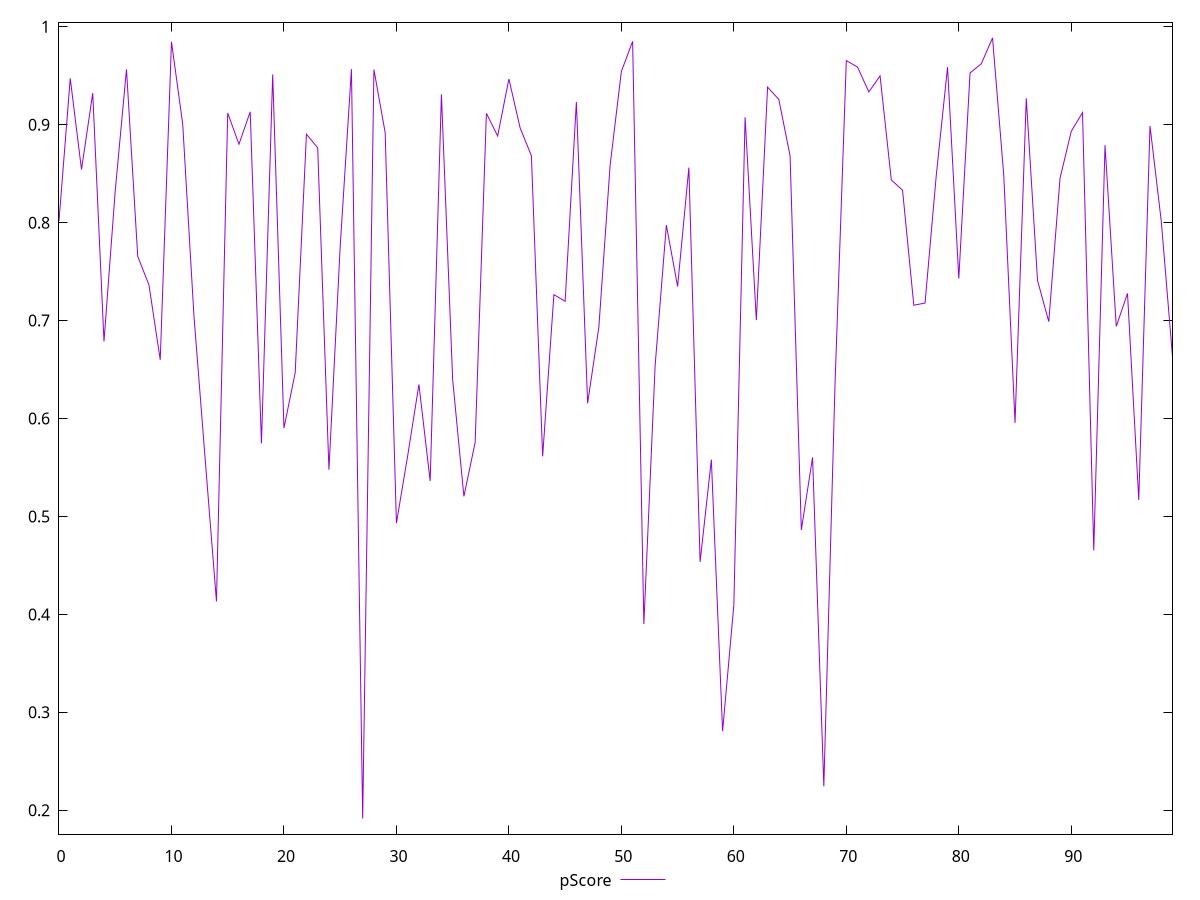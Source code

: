 reset

$pScore <<EOF
0 0.801958306423831
1 0.9473130704928794
2 0.8542937426408995
3 0.9322157247955024
4 0.6787304249798165
5 0.8325509058260097
6 0.956456874280609
7 0.7656131336782059
8 0.7363630334109632
9 0.6600192295101455
10 0.9846906734656806
11 0.9004893019183136
12 0.7045420335718344
13 0.5579797985933883
14 0.4132673440600173
15 0.9119810256029174
16 0.8801203150739954
17 0.9132084481804095
18 0.5746082203437728
19 0.9513408891322821
20 0.5902559085431929
21 0.6467778054430167
22 0.890354445446847
23 0.8764623037212571
24 0.5477660409500836
25 0.7755233119695348
26 0.9567463937957372
27 0.19160057440124711
28 0.956340420828244
29 0.8918656935122434
30 0.4932358874293037
31 0.5619521778107639
32 0.6348390278487874
33 0.5362835610373833
34 0.9310714507162572
35 0.6395512686645153
36 0.5205369995133087
37 0.5756908566473673
38 0.9116660126880767
39 0.8884866701219007
40 0.9467935137935906
41 0.8966575637203511
42 0.8683488438030613
43 0.561359031157469
44 0.726511700794809
45 0.7197036972737929
46 0.923278672301728
47 0.6156217163335673
48 0.6935286053300762
49 0.8587453587912073
50 0.9544082056946139
51 0.985160830105176
52 0.3901368828481326
53 0.6538260849778854
54 0.7974211633360353
55 0.734865262658744
56 0.8562057649308233
57 0.4537063175553298
58 0.5580756457063316
59 0.28076558123525797
60 0.40964296410628565
61 0.9075917953794344
62 0.7005423376270548
63 0.9383863334976554
64 0.925773074182491
65 0.8681462101765873
66 0.48628599925288907
67 0.560321039774896
68 0.2244741948429797
69 0.6365333005522478
70 0.9655207162140704
71 0.9588373985274629
72 0.9335031300964453
73 0.9498794193072122
74 0.8436671595882783
75 0.8331089153275546
76 0.715687683601537
77 0.7179571025450671
78 0.848625324208502
79 0.9587680322768873
80 0.7430125320302077
81 0.9529081979133096
82 0.9622649067858176
83 0.9886648467125391
84 0.8480340556897341
85 0.5955488535492082
86 0.9269687308910682
87 0.7409711501647567
88 0.6989921414793746
89 0.8453091076903871
90 0.8933335547698558
91 0.9124074232962549
92 0.4653256607959165
93 0.8790632692411132
94 0.6940692757671476
95 0.7277978661930833
96 0.5169444732460824
97 0.8987451922578914
98 0.8017008705509425
99 0.6633586026794054
EOF

set key outside below
set xrange [0:99]
set yrange [0.17565928895502128:1.004606132158765]
set trange [0.17565928895502128:1.004606132158765]
set terminal svg size 640, 500 enhanced background rgb 'white'
set output "report_00013_2021-02-09T12-04-24.940Z/mainthread-work-breakdown/samples/pages+cached+noadtech+nomedia/pScore/values.svg"

plot $pScore title "pScore" with line

reset
